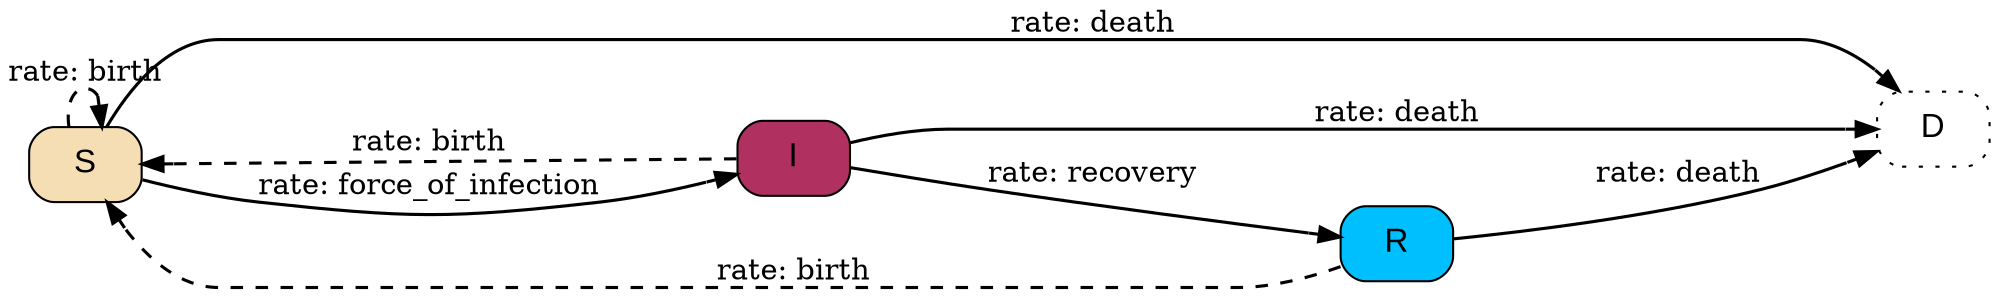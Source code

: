 digraph {
        	rankdir=LR;
        	node[fontsize=16, fontname=Arial, shape=box, style="filled,rounded"];
        	edge[minlen=1.5, penwidth=1.5, tailtooltip="", headtooltip=""];

        	"S" [shape="Mrecord", label="S", tooltip="S (Susceptible):
	suceptible of becoming infected", fillcolor=wheat, style="filled,rounded"] ;
	"I" [shape="Mrecord", label="I", tooltip="I (Infectious):
	infected and able to transmit the disease", fillcolor=maroon, style="filled,rounded"] ;
	"R" [shape="Mrecord", label="R", tooltip="R (Resistant):
	healthy again and resistant to infection", fillcolor=deepskyblue, style="filled,rounded"] ;
	"D" [shape="Mrecord", label="D", tooltip="D (Dead):
	compartment to put dead animals", fillcolor=white, style="filled,rounded,dotted"] ;
	"I" -> "D" [label="rate: death", labeltooltip="death [parameter]:
	the death rate (/day)                                                   
	birth", arrowtail="none", arrowhead="normalnone", dir=both, tooltip="", minlen=3, style="solid"];
	"I" -> "R" [label="rate: recovery", labeltooltip="recovery [parameter]:
	recovery rate (/day)                                                    
	0.1", arrowtail="none", arrowhead="normalnone", dir=both, tooltip="", minlen=3, style="solid"];
	"I" -> "S" [label="rate: birth", labeltooltip="birth [parameter]:
	the birth rate (/day)                                                   
	0.01", arrowtail="none", arrowhead="normalnone", dir=both, tooltip="", minlen=3, style="dashed"];
	"R" -> "D" [label="rate: death", labeltooltip="death [parameter]:
	the death rate (/day)                                                   
	birth", arrowtail="none", arrowhead="normalnone", dir=both, tooltip="", minlen=3, style="solid"];
	"R" -> "S" [label="rate: birth", labeltooltip="birth [parameter]:
	the birth rate (/day)                                                   
	0.01", arrowtail="none", arrowhead="normalnone", dir=both, tooltip="", minlen=3, style="dashed"];
	"S" -> "D" [label="rate: death", labeltooltip="death [parameter]:
	the death rate (/day)                                                   
	birth", arrowtail="none", arrowhead="normalnone", dir=both, tooltip="", minlen=3, style="solid"];
	"S" -> "I" [label="rate: force_of_infection", labeltooltip="force_of_infection [parameter]:
	infection function                                                      
	transmission_I * total_I / total_herd", arrowtail="none", arrowhead="normalnone", dir=both, tooltip="", minlen=3, style="solid"];
	"S" -> "S" [label="rate: birth", labeltooltip="birth [parameter]:
	the birth rate (/day)                                                   
	0.01", arrowtail="none", arrowhead="normalnone", dir=both, tooltip="", minlen=3, style="dashed"];
}
